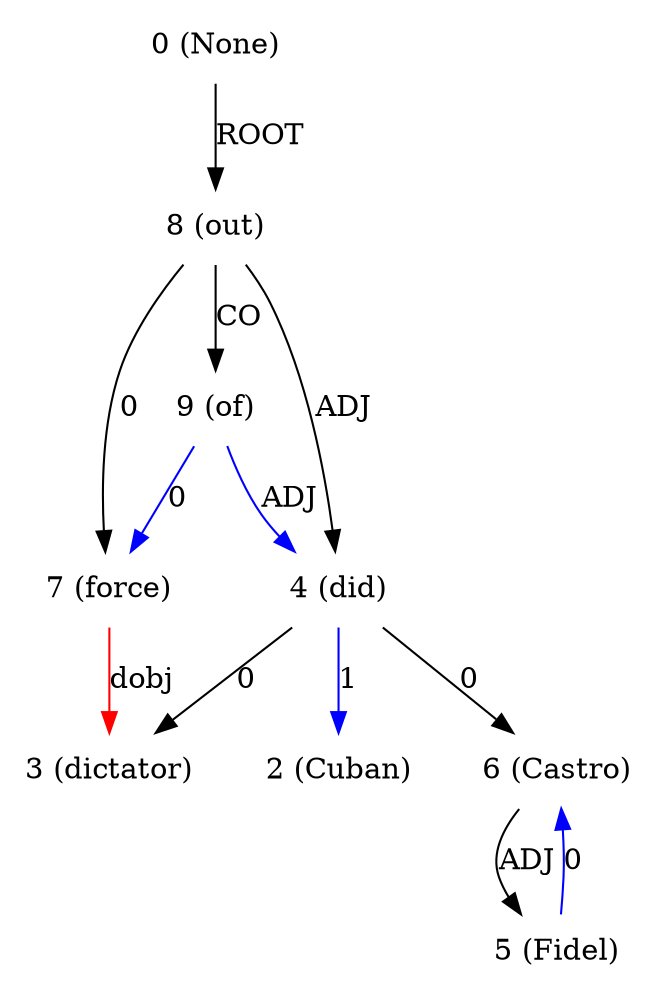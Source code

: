 digraph G{
edge [dir=forward]
node [shape=plaintext]

0 [label="0 (None)"]
0 -> 8 [label="ROOT"]
2 [label="2 (Cuban)"]
3 [label="3 (dictator)"]
7 -> 3 [label="dobj", color="red"]
4 [label="4 (did)"]
4 -> 2 [label="1", color="blue"]
4 -> 3 [label="0"]
4 -> 6 [label="0"]
5 [label="5 (Fidel)"]
5 -> 6 [label="0", color="blue"]
6 [label="6 (Castro)"]
6 -> 5 [label="ADJ"]
7 [label="7 (force)"]
8 [label="8 (out)"]
8 -> 9 [label="CO"]
8 -> 7 [label="0"]
8 -> 4 [label="ADJ"]
9 [label="9 (of)"]
9 -> 7 [label="0", color="blue"]
9 -> 4 [label="ADJ", color="blue"]
}
